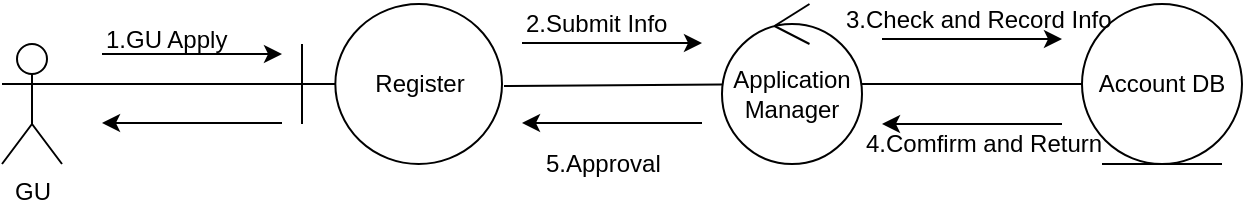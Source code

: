 <mxfile version="10.6.3" type="device"><diagram id="gSZ2Qo15hd7QVepMWLyf" name="Page-1"><mxGraphModel dx="1394" dy="802" grid="1" gridSize="10" guides="1" tooltips="1" connect="1" arrows="1" fold="1" page="1" pageScale="1" pageWidth="850" pageHeight="1100" math="0" shadow="0"><root><mxCell id="0"/><mxCell id="1" parent="0"/><object label="GU" id="UdmEEmJUjpnIJXPYq9iI-6"><mxCell style="shape=umlActor;verticalLabelPosition=bottom;labelBackgroundColor=#ffffff;verticalAlign=top;html=1;outlineConnect=0;" vertex="1" parent="1"><mxGeometry x="100" y="120" width="30" height="60" as="geometry"/></mxCell></object><mxCell id="UdmEEmJUjpnIJXPYq9iI-9" value="Register" style="shape=umlBoundary;whiteSpace=wrap;html=1;" vertex="1" parent="1"><mxGeometry x="250" y="100" width="100" height="80" as="geometry"/></mxCell><mxCell id="UdmEEmJUjpnIJXPYq9iI-13" value="" style="endArrow=none;html=1;exitX=1;exitY=0.333;exitDx=0;exitDy=0;exitPerimeter=0;" edge="1" parent="1" source="UdmEEmJUjpnIJXPYq9iI-6" target="UdmEEmJUjpnIJXPYq9iI-9"><mxGeometry width="50" height="50" relative="1" as="geometry"><mxPoint x="140" y="140" as="sourcePoint"/><mxPoint x="240" y="140" as="targetPoint"/></mxGeometry></mxCell><mxCell id="UdmEEmJUjpnIJXPYq9iI-14" value="Application Manager" style="ellipse;shape=umlControl;whiteSpace=wrap;html=1;" vertex="1" parent="1"><mxGeometry x="460" y="100" width="70" height="80" as="geometry"/></mxCell><mxCell id="UdmEEmJUjpnIJXPYq9iI-15" value="" style="endArrow=none;html=1;exitX=1.01;exitY=0.513;exitDx=0;exitDy=0;exitPerimeter=0;" edge="1" parent="1" source="UdmEEmJUjpnIJXPYq9iI-9" target="UdmEEmJUjpnIJXPYq9iI-14"><mxGeometry width="50" height="50" relative="1" as="geometry"><mxPoint x="390" y="165" as="sourcePoint"/><mxPoint x="440" y="115" as="targetPoint"/></mxGeometry></mxCell><mxCell id="UdmEEmJUjpnIJXPYq9iI-16" value="Account DB" style="ellipse;shape=umlEntity;whiteSpace=wrap;html=1;" vertex="1" parent="1"><mxGeometry x="640" y="100" width="80" height="80" as="geometry"/></mxCell><mxCell id="UdmEEmJUjpnIJXPYq9iI-17" value="" style="endArrow=none;html=1;entryX=0;entryY=0.5;entryDx=0;entryDy=0;" edge="1" parent="1" source="UdmEEmJUjpnIJXPYq9iI-14" target="UdmEEmJUjpnIJXPYq9iI-16"><mxGeometry width="50" height="50" relative="1" as="geometry"><mxPoint x="533" y="145" as="sourcePoint"/><mxPoint x="610" y="120" as="targetPoint"/></mxGeometry></mxCell><mxCell id="UdmEEmJUjpnIJXPYq9iI-18" value="" style="endArrow=classic;html=1;" edge="1" parent="1"><mxGeometry width="50" height="50" relative="1" as="geometry"><mxPoint x="150" y="125" as="sourcePoint"/><mxPoint x="240" y="125" as="targetPoint"/><Array as="points"/></mxGeometry></mxCell><mxCell id="UdmEEmJUjpnIJXPYq9iI-19" value="1.GU Apply" style="text;html=1;resizable=0;points=[];autosize=1;align=left;verticalAlign=top;spacingTop=-4;" vertex="1" parent="1"><mxGeometry x="150" y="108" width="80" height="20" as="geometry"/></mxCell><mxCell id="UdmEEmJUjpnIJXPYq9iI-21" value="" style="endArrow=classic;html=1;" edge="1" parent="1"><mxGeometry width="50" height="50" relative="1" as="geometry"><mxPoint x="360" y="119.5" as="sourcePoint"/><mxPoint x="450" y="119.5" as="targetPoint"/><Array as="points"/></mxGeometry></mxCell><mxCell id="UdmEEmJUjpnIJXPYq9iI-22" value="2.Submit Info" style="text;html=1;resizable=0;points=[];autosize=1;align=left;verticalAlign=top;spacingTop=-4;" vertex="1" parent="1"><mxGeometry x="360" y="100" width="90" height="20" as="geometry"/></mxCell><mxCell id="UdmEEmJUjpnIJXPYq9iI-23" value="" style="endArrow=classic;html=1;" edge="1" parent="1"><mxGeometry width="50" height="50" relative="1" as="geometry"><mxPoint x="540" y="117.5" as="sourcePoint"/><mxPoint x="630" y="117.5" as="targetPoint"/><Array as="points"/></mxGeometry></mxCell><mxCell id="UdmEEmJUjpnIJXPYq9iI-24" value="3.Check and Record Info&lt;br&gt;&lt;br&gt;" style="text;html=1;resizable=0;points=[];autosize=1;align=left;verticalAlign=top;spacingTop=-4;" vertex="1" parent="1"><mxGeometry x="520" y="98" width="150" height="30" as="geometry"/></mxCell><mxCell id="UdmEEmJUjpnIJXPYq9iI-26" value="" style="endArrow=classic;html=1;" edge="1" parent="1"><mxGeometry width="50" height="50" relative="1" as="geometry"><mxPoint x="630" y="160" as="sourcePoint"/><mxPoint x="540" y="160" as="targetPoint"/><Array as="points"/></mxGeometry></mxCell><mxCell id="UdmEEmJUjpnIJXPYq9iI-27" value="4.Comfirm and Return" style="text;html=1;resizable=0;points=[];autosize=1;align=left;verticalAlign=top;spacingTop=-4;" vertex="1" parent="1"><mxGeometry x="530" y="160" width="130" height="20" as="geometry"/></mxCell><mxCell id="UdmEEmJUjpnIJXPYq9iI-28" value="" style="endArrow=classic;html=1;" edge="1" parent="1"><mxGeometry width="50" height="50" relative="1" as="geometry"><mxPoint x="450" y="159.5" as="sourcePoint"/><mxPoint x="360" y="159.5" as="targetPoint"/><Array as="points"/></mxGeometry></mxCell><mxCell id="UdmEEmJUjpnIJXPYq9iI-29" value="5.Approval&lt;br&gt;" style="text;html=1;resizable=0;points=[];autosize=1;align=left;verticalAlign=top;spacingTop=-4;" vertex="1" parent="1"><mxGeometry x="370" y="170" width="70" height="20" as="geometry"/></mxCell><mxCell id="UdmEEmJUjpnIJXPYq9iI-30" value="" style="endArrow=classic;html=1;" edge="1" parent="1"><mxGeometry width="50" height="50" relative="1" as="geometry"><mxPoint x="240" y="159.5" as="sourcePoint"/><mxPoint x="150" y="159.5" as="targetPoint"/><Array as="points"/></mxGeometry></mxCell></root></mxGraphModel></diagram></mxfile>